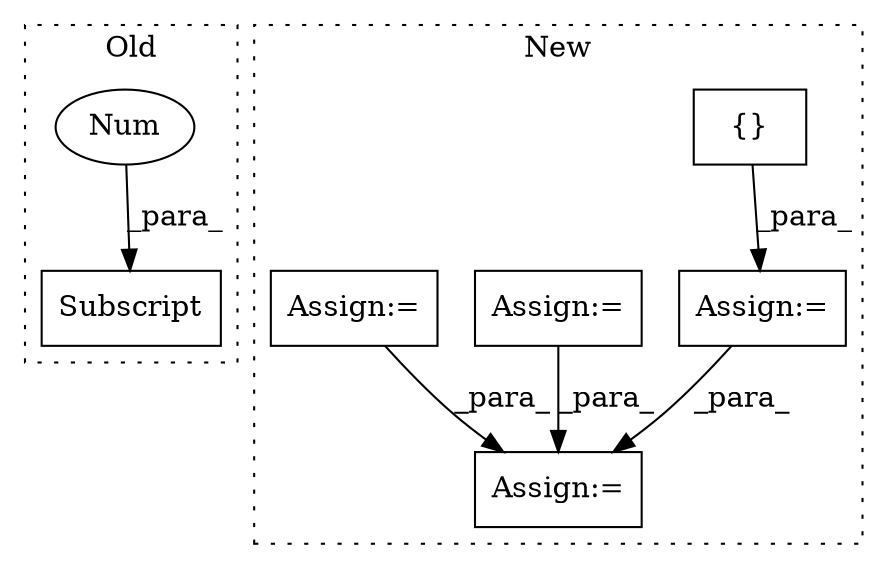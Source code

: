digraph G {
subgraph cluster0 {
1 [label="Subscript" a="63" s="4591,0" l="22,0" shape="box"];
4 [label="Num" a="76" s="4611" l="1" shape="ellipse"];
label = "Old";
style="dotted";
}
subgraph cluster1 {
2 [label="{}" a="59" s="4682,4705" l="1,0" shape="box"];
3 [label="Assign:=" a="68" s="5316" l="3" shape="box"];
5 [label="Assign:=" a="68" s="4667" l="3" shape="box"];
6 [label="Assign:=" a="68" s="4809" l="3" shape="box"];
7 [label="Assign:=" a="68" s="4376" l="3" shape="box"];
label = "New";
style="dotted";
}
2 -> 5 [label="_para_"];
4 -> 1 [label="_para_"];
5 -> 3 [label="_para_"];
6 -> 3 [label="_para_"];
7 -> 3 [label="_para_"];
}
